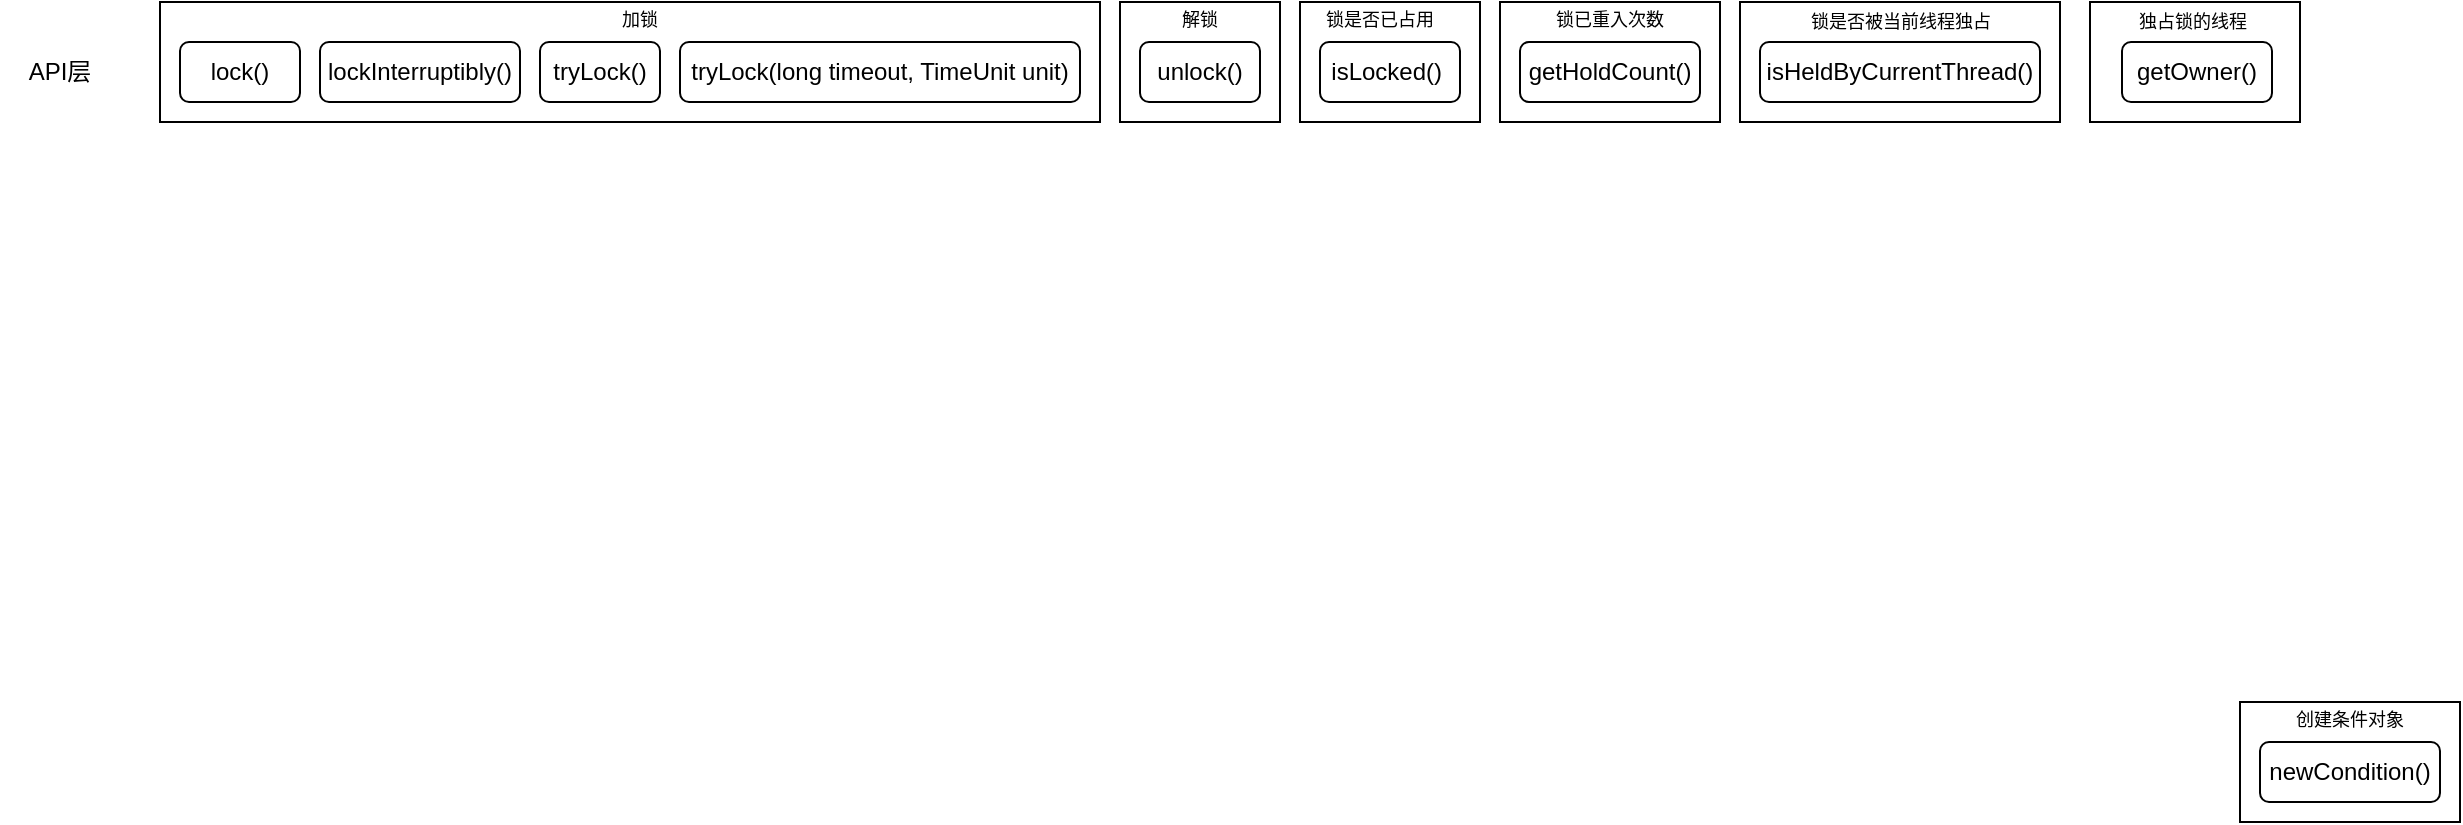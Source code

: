 <mxfile version="24.7.17">
  <diagram name="第 1 页" id="MMxmxStkfbc-HKGitllI">
    <mxGraphModel dx="2222" dy="622" grid="1" gridSize="10" guides="1" tooltips="1" connect="1" arrows="1" fold="1" page="1" pageScale="1" pageWidth="827" pageHeight="1169" math="0" shadow="0">
      <root>
        <mxCell id="0" />
        <mxCell id="1" parent="0" />
        <mxCell id="yH5DKiPyY2_BpjZ6cQ-a-11" value="" style="rounded=0;whiteSpace=wrap;html=1;" vertex="1" parent="1">
          <mxGeometry x="530" y="80" width="80" height="60" as="geometry" />
        </mxCell>
        <mxCell id="yH5DKiPyY2_BpjZ6cQ-a-5" value="" style="rounded=0;whiteSpace=wrap;html=1;" vertex="1" parent="1">
          <mxGeometry x="50" y="80" width="470" height="60" as="geometry" />
        </mxCell>
        <mxCell id="yH5DKiPyY2_BpjZ6cQ-a-1" value="lock()" style="rounded=1;whiteSpace=wrap;html=1;" vertex="1" parent="1">
          <mxGeometry x="60" y="100" width="60" height="30" as="geometry" />
        </mxCell>
        <mxCell id="yH5DKiPyY2_BpjZ6cQ-a-2" value="lockInterruptibly()" style="rounded=1;whiteSpace=wrap;html=1;" vertex="1" parent="1">
          <mxGeometry x="130" y="100" width="100" height="30" as="geometry" />
        </mxCell>
        <mxCell id="yH5DKiPyY2_BpjZ6cQ-a-3" value="tryLock()" style="rounded=1;whiteSpace=wrap;html=1;" vertex="1" parent="1">
          <mxGeometry x="240" y="100" width="60" height="30" as="geometry" />
        </mxCell>
        <mxCell id="yH5DKiPyY2_BpjZ6cQ-a-4" value="tryLock(long timeout, TimeUnit unit)" style="rounded=1;whiteSpace=wrap;html=1;" vertex="1" parent="1">
          <mxGeometry x="310" y="100" width="200" height="30" as="geometry" />
        </mxCell>
        <mxCell id="yH5DKiPyY2_BpjZ6cQ-a-6" value="&lt;font style=&quot;font-size: 9px;&quot;&gt;加锁&lt;/font&gt;" style="text;html=1;align=center;verticalAlign=middle;whiteSpace=wrap;rounded=0;" vertex="1" parent="1">
          <mxGeometry x="260" y="83" width="60" height="10" as="geometry" />
        </mxCell>
        <mxCell id="yH5DKiPyY2_BpjZ6cQ-a-9" value="unlock()" style="rounded=1;whiteSpace=wrap;html=1;" vertex="1" parent="1">
          <mxGeometry x="540" y="100" width="60" height="30" as="geometry" />
        </mxCell>
        <mxCell id="yH5DKiPyY2_BpjZ6cQ-a-12" value="&lt;font style=&quot;font-size: 9px;&quot;&gt;解锁&lt;/font&gt;" style="text;html=1;align=center;verticalAlign=middle;whiteSpace=wrap;rounded=0;" vertex="1" parent="1">
          <mxGeometry x="540" y="83" width="60" height="10" as="geometry" />
        </mxCell>
        <mxCell id="yH5DKiPyY2_BpjZ6cQ-a-13" value="" style="rounded=0;whiteSpace=wrap;html=1;" vertex="1" parent="1">
          <mxGeometry x="1090" y="430" width="110" height="60" as="geometry" />
        </mxCell>
        <mxCell id="yH5DKiPyY2_BpjZ6cQ-a-14" value="newCondition()" style="rounded=1;whiteSpace=wrap;html=1;" vertex="1" parent="1">
          <mxGeometry x="1100" y="450" width="90" height="30" as="geometry" />
        </mxCell>
        <mxCell id="yH5DKiPyY2_BpjZ6cQ-a-16" value="&lt;font style=&quot;font-size: 9px;&quot;&gt;创建条件对象&lt;/font&gt;" style="text;html=1;align=center;verticalAlign=middle;whiteSpace=wrap;rounded=0;" vertex="1" parent="1">
          <mxGeometry x="1115" y="433" width="60" height="10" as="geometry" />
        </mxCell>
        <mxCell id="yH5DKiPyY2_BpjZ6cQ-a-17" value="API层" style="text;html=1;align=center;verticalAlign=middle;whiteSpace=wrap;rounded=0;" vertex="1" parent="1">
          <mxGeometry x="-30" y="100" width="60" height="30" as="geometry" />
        </mxCell>
        <mxCell id="yH5DKiPyY2_BpjZ6cQ-a-18" value="" style="rounded=0;whiteSpace=wrap;html=1;" vertex="1" parent="1">
          <mxGeometry x="720" y="80" width="110" height="60" as="geometry" />
        </mxCell>
        <mxCell id="yH5DKiPyY2_BpjZ6cQ-a-19" value="getHoldCount()" style="rounded=1;whiteSpace=wrap;html=1;" vertex="1" parent="1">
          <mxGeometry x="730" y="100" width="90" height="30" as="geometry" />
        </mxCell>
        <mxCell id="yH5DKiPyY2_BpjZ6cQ-a-20" value="&lt;font style=&quot;font-size: 9px;&quot;&gt;锁已重入次数&lt;/font&gt;" style="text;html=1;align=center;verticalAlign=middle;whiteSpace=wrap;rounded=0;" vertex="1" parent="1">
          <mxGeometry x="745" y="83" width="60" height="10" as="geometry" />
        </mxCell>
        <mxCell id="yH5DKiPyY2_BpjZ6cQ-a-21" value="" style="rounded=0;whiteSpace=wrap;html=1;" vertex="1" parent="1">
          <mxGeometry x="620" y="80" width="90" height="60" as="geometry" />
        </mxCell>
        <mxCell id="yH5DKiPyY2_BpjZ6cQ-a-22" value="isLocked()&amp;nbsp;" style="rounded=1;whiteSpace=wrap;html=1;" vertex="1" parent="1">
          <mxGeometry x="630" y="100" width="70" height="30" as="geometry" />
        </mxCell>
        <mxCell id="yH5DKiPyY2_BpjZ6cQ-a-23" value="&lt;font style=&quot;font-size: 9px;&quot;&gt;锁是否已占用&lt;/font&gt;" style="text;html=1;align=center;verticalAlign=middle;whiteSpace=wrap;rounded=0;" vertex="1" parent="1">
          <mxGeometry x="630" y="83" width="60" height="10" as="geometry" />
        </mxCell>
        <mxCell id="yH5DKiPyY2_BpjZ6cQ-a-24" value="" style="rounded=0;whiteSpace=wrap;html=1;" vertex="1" parent="1">
          <mxGeometry x="840" y="80" width="160" height="60" as="geometry" />
        </mxCell>
        <mxCell id="yH5DKiPyY2_BpjZ6cQ-a-25" value="isHeldByCurrentThread()" style="rounded=1;whiteSpace=wrap;html=1;" vertex="1" parent="1">
          <mxGeometry x="850" y="100" width="140" height="30" as="geometry" />
        </mxCell>
        <mxCell id="yH5DKiPyY2_BpjZ6cQ-a-26" value="&lt;font style=&quot;font-size: 9px;&quot;&gt;锁是否被当前线程独占&lt;/font&gt;" style="text;html=1;align=center;verticalAlign=middle;whiteSpace=wrap;rounded=0;" vertex="1" parent="1">
          <mxGeometry x="872.5" y="84" width="95" height="10" as="geometry" />
        </mxCell>
        <mxCell id="yH5DKiPyY2_BpjZ6cQ-a-27" value="" style="rounded=0;whiteSpace=wrap;html=1;" vertex="1" parent="1">
          <mxGeometry x="1015" y="80" width="105" height="60" as="geometry" />
        </mxCell>
        <mxCell id="yH5DKiPyY2_BpjZ6cQ-a-28" value="getOwner()" style="rounded=1;whiteSpace=wrap;html=1;" vertex="1" parent="1">
          <mxGeometry x="1031" y="100" width="75" height="30" as="geometry" />
        </mxCell>
        <mxCell id="yH5DKiPyY2_BpjZ6cQ-a-29" value="&lt;font style=&quot;font-size: 9px;&quot;&gt;独占锁的线程&lt;/font&gt;" style="text;html=1;align=center;verticalAlign=middle;whiteSpace=wrap;rounded=0;" vertex="1" parent="1">
          <mxGeometry x="1018.5" y="84" width="95" height="10" as="geometry" />
        </mxCell>
      </root>
    </mxGraphModel>
  </diagram>
</mxfile>
